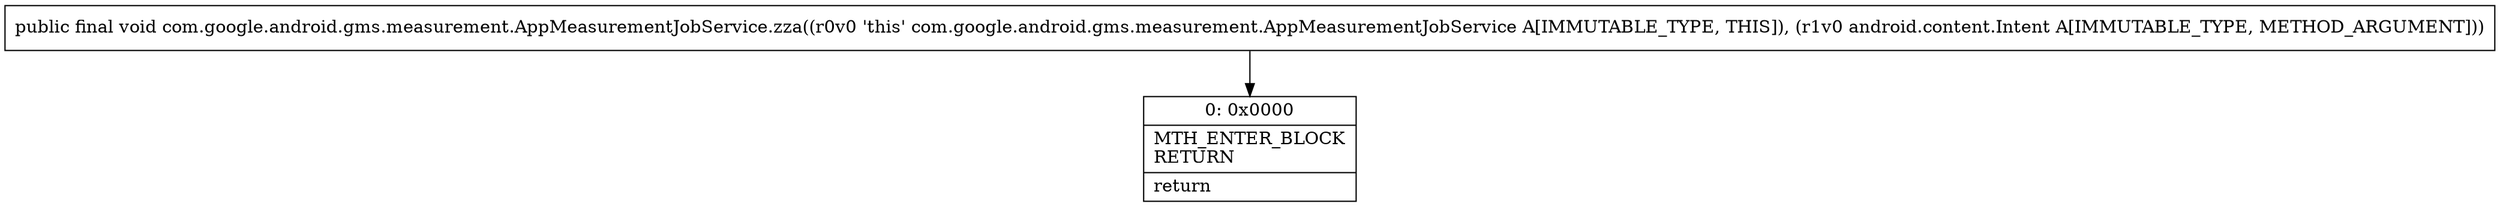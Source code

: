 digraph "CFG forcom.google.android.gms.measurement.AppMeasurementJobService.zza(Landroid\/content\/Intent;)V" {
Node_0 [shape=record,label="{0\:\ 0x0000|MTH_ENTER_BLOCK\lRETURN\l|return\l}"];
MethodNode[shape=record,label="{public final void com.google.android.gms.measurement.AppMeasurementJobService.zza((r0v0 'this' com.google.android.gms.measurement.AppMeasurementJobService A[IMMUTABLE_TYPE, THIS]), (r1v0 android.content.Intent A[IMMUTABLE_TYPE, METHOD_ARGUMENT])) }"];
MethodNode -> Node_0;
}

